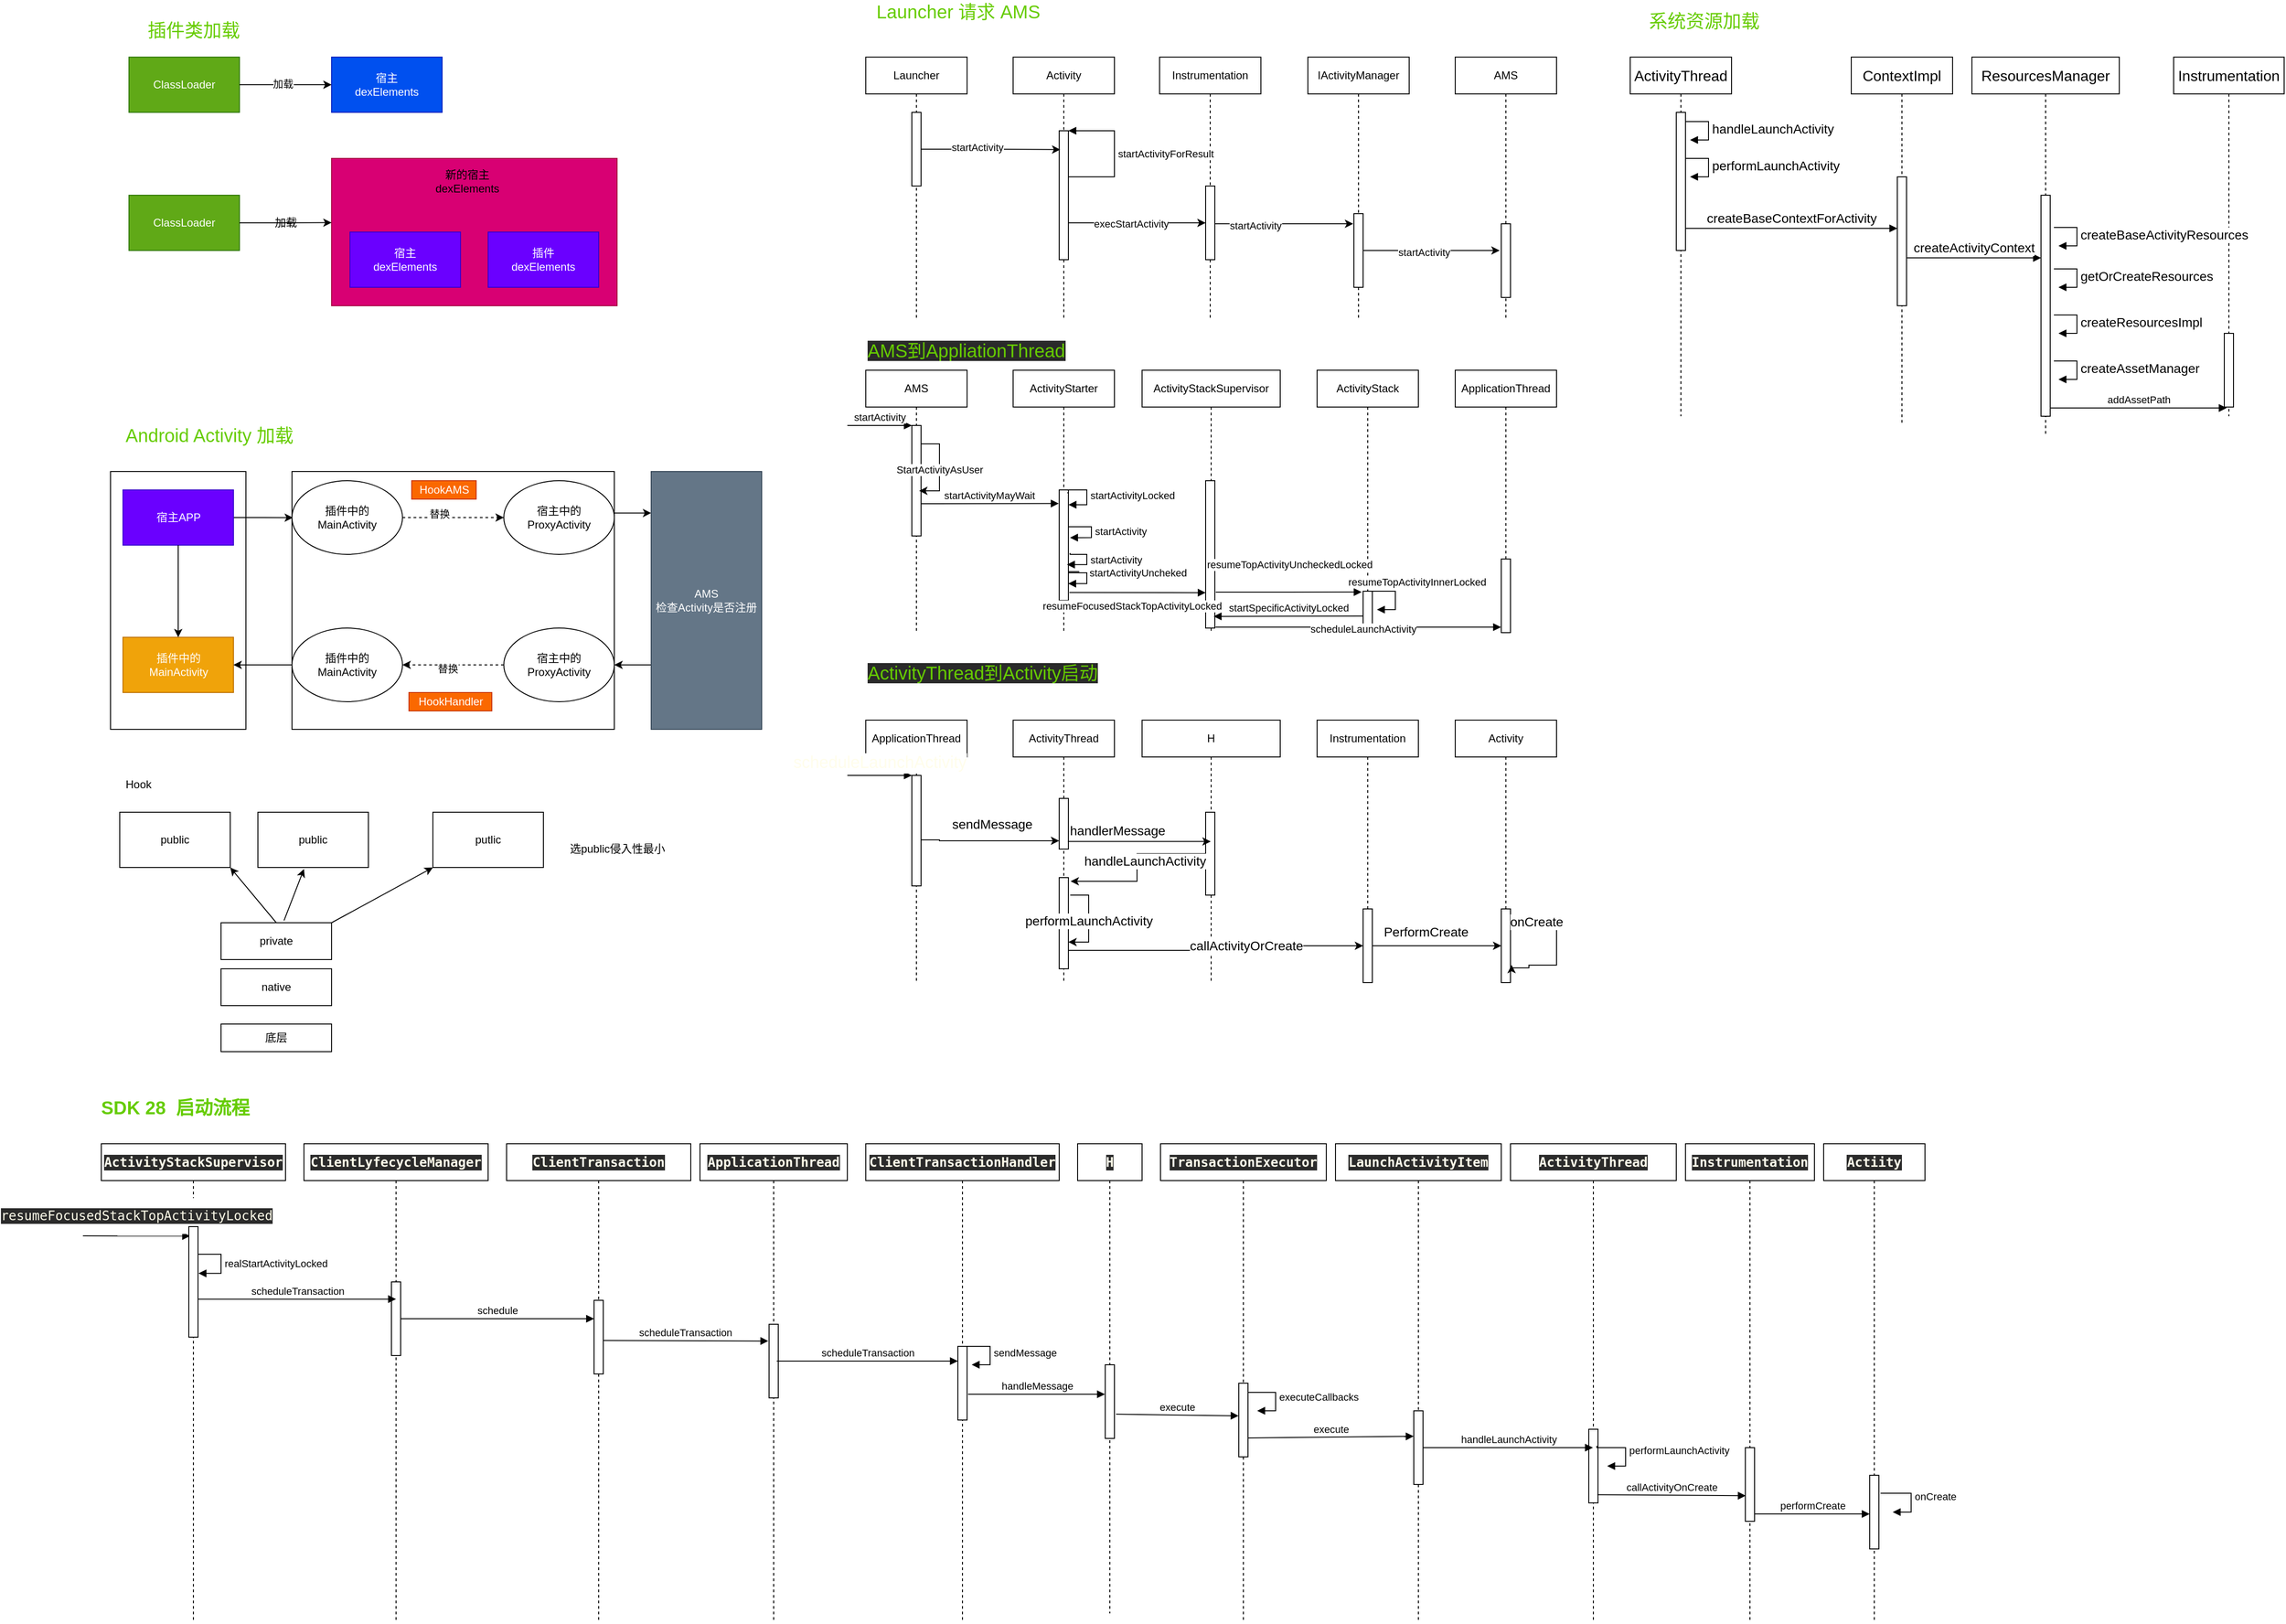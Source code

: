 <mxfile version="13.6.5">
    <diagram id="fc7QaSTzdH3e7NJkitbR" name="插件化">
        <mxGraphModel dx="3416" dy="1021" grid="1" gridSize="10" guides="1" tooltips="1" connect="1" arrows="1" fold="1" page="1" pageScale="1" pageWidth="827" pageHeight="1169" math="0" shadow="0">
            <root>
                <mxCell id="0"/>
                <mxCell id="1" parent="0"/>
                <mxCell id="14" value="" style="group" parent="1" vertex="1" connectable="0">
                    <mxGeometry x="-760" y="40" width="530" height="310" as="geometry"/>
                </mxCell>
                <mxCell id="2" value="ClassLoader" style="rounded=0;whiteSpace=wrap;html=1;fillColor=#60a917;strokeColor=#2D7600;fontColor=#ffffff;" parent="14" vertex="1">
                    <mxGeometry y="40" width="120" height="60" as="geometry"/>
                </mxCell>
                <mxCell id="3" value="宿主&lt;br&gt;dexElements" style="rounded=0;whiteSpace=wrap;html=1;fillColor=#0050ef;strokeColor=#001DBC;fontColor=#ffffff;" parent="14" vertex="1">
                    <mxGeometry x="220" y="40" width="120" height="60" as="geometry"/>
                </mxCell>
                <mxCell id="8" style="edgeStyle=orthogonalEdgeStyle;rounded=0;orthogonalLoop=1;jettySize=auto;html=1;entryX=0;entryY=0.5;entryDx=0;entryDy=0;" parent="14" source="2" target="3" edge="1">
                    <mxGeometry relative="1" as="geometry"/>
                </mxCell>
                <mxCell id="9" value="加载" style="edgeLabel;html=1;align=center;verticalAlign=middle;resizable=0;points=[];" parent="8" vertex="1" connectable="0">
                    <mxGeometry x="-0.06" y="1" relative="1" as="geometry">
                        <mxPoint as="offset"/>
                    </mxGeometry>
                </mxCell>
                <mxCell id="4" value="ClassLoader" style="rounded=0;whiteSpace=wrap;html=1;fillColor=#60a917;strokeColor=#2D7600;fontColor=#ffffff;" parent="14" vertex="1">
                    <mxGeometry y="190" width="120" height="60" as="geometry"/>
                </mxCell>
                <mxCell id="5" value="" style="rounded=0;whiteSpace=wrap;html=1;fillColor=#d80073;strokeColor=#A50040;fontColor=#ffffff;" parent="14" vertex="1">
                    <mxGeometry x="220" y="150" width="310" height="160" as="geometry"/>
                </mxCell>
                <mxCell id="10" style="edgeStyle=orthogonalEdgeStyle;rounded=0;orthogonalLoop=1;jettySize=auto;html=1;entryX=0;entryY=0.436;entryDx=0;entryDy=0;entryPerimeter=0;" parent="14" source="4" target="5" edge="1">
                    <mxGeometry relative="1" as="geometry"/>
                </mxCell>
                <mxCell id="6" value="插件&lt;br&gt;dexElements" style="rounded=0;whiteSpace=wrap;html=1;fillColor=#6a00ff;strokeColor=#3700CC;fontColor=#ffffff;" parent="14" vertex="1">
                    <mxGeometry x="390" y="230" width="120" height="60" as="geometry"/>
                </mxCell>
                <mxCell id="7" value="宿主&lt;br&gt;dexElements" style="rounded=0;whiteSpace=wrap;html=1;fillColor=#6a00ff;strokeColor=#3700CC;fontColor=#ffffff;" parent="14" vertex="1">
                    <mxGeometry x="240" y="230" width="120" height="60" as="geometry"/>
                </mxCell>
                <mxCell id="11" value="加载" style="text;html=1;align=center;verticalAlign=middle;resizable=0;points=[];autosize=1;" parent="14" vertex="1">
                    <mxGeometry x="150" y="210" width="40" height="20" as="geometry"/>
                </mxCell>
                <mxCell id="12" value="新的宿主&lt;br&gt;dexElements" style="text;html=1;align=center;verticalAlign=middle;resizable=0;points=[];autosize=1;" parent="14" vertex="1">
                    <mxGeometry x="327" y="160" width="80" height="30" as="geometry"/>
                </mxCell>
                <mxCell id="13" value="&lt;font style=&quot;font-size: 20px&quot; color=&quot;#66cc00&quot;&gt;插件类加载&lt;/font&gt;" style="text;html=1;align=center;verticalAlign=middle;resizable=0;points=[];autosize=1;" parent="14" vertex="1">
                    <mxGeometry x="10" width="120" height="20" as="geometry"/>
                </mxCell>
                <mxCell id="48" value="" style="group" parent="1" vertex="1" connectable="0">
                    <mxGeometry x="-780" y="480" width="707" height="330" as="geometry"/>
                </mxCell>
                <mxCell id="15" value="&lt;font style=&quot;font-size: 20px&quot; color=&quot;#66cc00&quot;&gt;Android Activity 加载&lt;/font&gt;" style="text;html=1;align=center;verticalAlign=middle;resizable=0;points=[];autosize=1;" parent="48" vertex="1">
                    <mxGeometry x="7" width="200" height="20" as="geometry"/>
                </mxCell>
                <mxCell id="16" value="" style="rounded=0;whiteSpace=wrap;html=1;" parent="48" vertex="1">
                    <mxGeometry y="50" width="147" height="280" as="geometry"/>
                </mxCell>
                <mxCell id="26" style="edgeStyle=orthogonalEdgeStyle;rounded=0;orthogonalLoop=1;jettySize=auto;html=1;entryX=0;entryY=0.161;entryDx=0;entryDy=0;entryPerimeter=0;" parent="48" target="24" edge="1">
                    <mxGeometry relative="1" as="geometry">
                        <mxPoint x="547" y="100" as="sourcePoint"/>
                        <Array as="points">
                            <mxPoint x="547" y="95"/>
                        </Array>
                    </mxGeometry>
                </mxCell>
                <mxCell id="17" value="" style="rounded=0;whiteSpace=wrap;html=1;" parent="48" vertex="1">
                    <mxGeometry x="197" y="50" width="350" height="280" as="geometry"/>
                </mxCell>
                <mxCell id="25" style="edgeStyle=orthogonalEdgeStyle;rounded=0;orthogonalLoop=1;jettySize=auto;html=1;entryX=0.003;entryY=0.179;entryDx=0;entryDy=0;entryPerimeter=0;" parent="48" source="22" target="17" edge="1">
                    <mxGeometry relative="1" as="geometry"/>
                </mxCell>
                <mxCell id="22" value="宿主APP" style="rounded=0;whiteSpace=wrap;html=1;fillColor=#6a00ff;strokeColor=#3700CC;fontColor=#ffffff;" parent="48" vertex="1">
                    <mxGeometry x="13.5" y="70" width="120" height="60" as="geometry"/>
                </mxCell>
                <mxCell id="23" value="插件中的&lt;br&gt;MainActivity" style="rounded=0;whiteSpace=wrap;html=1;fillColor=#f0a30a;strokeColor=#BD7000;fontColor=#ffffff;" parent="48" vertex="1">
                    <mxGeometry x="13.5" y="230" width="120" height="60" as="geometry"/>
                </mxCell>
                <mxCell id="30" style="edgeStyle=orthogonalEdgeStyle;rounded=0;orthogonalLoop=1;jettySize=auto;html=1;entryX=1;entryY=0.5;entryDx=0;entryDy=0;" parent="48" source="17" target="23" edge="1">
                    <mxGeometry relative="1" as="geometry">
                        <Array as="points">
                            <mxPoint x="177" y="260"/>
                            <mxPoint x="177" y="260"/>
                        </Array>
                    </mxGeometry>
                </mxCell>
                <mxCell id="43" style="edgeStyle=orthogonalEdgeStyle;rounded=0;orthogonalLoop=1;jettySize=auto;html=1;" parent="48" source="22" target="23" edge="1">
                    <mxGeometry relative="1" as="geometry"/>
                </mxCell>
                <mxCell id="27" style="edgeStyle=orthogonalEdgeStyle;rounded=0;orthogonalLoop=1;jettySize=auto;html=1;" parent="48" source="24" edge="1">
                    <mxGeometry relative="1" as="geometry">
                        <mxPoint x="547" y="260" as="targetPoint"/>
                        <Array as="points">
                            <mxPoint x="547" y="260"/>
                        </Array>
                    </mxGeometry>
                </mxCell>
                <mxCell id="24" value="AMS&lt;br&gt;检查Activity是否注册" style="rounded=0;whiteSpace=wrap;html=1;fillColor=#647687;strokeColor=#314354;fontColor=#ffffff;" parent="48" vertex="1">
                    <mxGeometry x="587" y="50" width="120" height="280" as="geometry"/>
                </mxCell>
                <mxCell id="31" value="插件中的&lt;br&gt;MainActivity" style="ellipse;whiteSpace=wrap;html=1;" parent="48" vertex="1">
                    <mxGeometry x="197" y="220" width="120" height="80" as="geometry"/>
                </mxCell>
                <mxCell id="38" style="edgeStyle=orthogonalEdgeStyle;rounded=0;orthogonalLoop=1;jettySize=auto;html=1;entryX=1;entryY=0.5;entryDx=0;entryDy=0;dashed=1;" parent="48" source="33" target="31" edge="1">
                    <mxGeometry relative="1" as="geometry"/>
                </mxCell>
                <mxCell id="42" value="替换" style="edgeLabel;html=1;align=center;verticalAlign=middle;resizable=0;points=[];" parent="38" vertex="1" connectable="0">
                    <mxGeometry x="0.109" y="4" relative="1" as="geometry">
                        <mxPoint as="offset"/>
                    </mxGeometry>
                </mxCell>
                <mxCell id="33" value="&lt;span&gt;宿主中的&lt;/span&gt;&lt;br&gt;&lt;span&gt;ProxyActivity&lt;/span&gt;" style="ellipse;whiteSpace=wrap;html=1;" parent="48" vertex="1">
                    <mxGeometry x="427" y="220" width="120" height="80" as="geometry"/>
                </mxCell>
                <mxCell id="34" value="宿主中的&lt;br&gt;ProxyActivity" style="ellipse;whiteSpace=wrap;html=1;" parent="48" vertex="1">
                    <mxGeometry x="427" y="60" width="120" height="80" as="geometry"/>
                </mxCell>
                <mxCell id="40" style="edgeStyle=orthogonalEdgeStyle;rounded=0;orthogonalLoop=1;jettySize=auto;html=1;dashed=1;" parent="48" source="35" target="34" edge="1">
                    <mxGeometry relative="1" as="geometry"/>
                </mxCell>
                <mxCell id="41" value="替换" style="edgeLabel;html=1;align=center;verticalAlign=middle;resizable=0;points=[];" parent="40" vertex="1" connectable="0">
                    <mxGeometry x="-0.273" y="4" relative="1" as="geometry">
                        <mxPoint as="offset"/>
                    </mxGeometry>
                </mxCell>
                <mxCell id="35" value="插件中的&lt;br&gt;MainActivity" style="ellipse;whiteSpace=wrap;html=1;" parent="48" vertex="1">
                    <mxGeometry x="197" y="60" width="120" height="80" as="geometry"/>
                </mxCell>
                <mxCell id="44" value="HookAMS" style="text;html=1;align=center;verticalAlign=middle;resizable=0;points=[];autosize=1;fillColor=#fa6800;strokeColor=#C73500;fontColor=#ffffff;" parent="48" vertex="1">
                    <mxGeometry x="327" y="60" width="70" height="20" as="geometry"/>
                </mxCell>
                <mxCell id="45" value="HookHandler" style="text;html=1;align=center;verticalAlign=middle;resizable=0;points=[];autosize=1;fillColor=#fa6800;strokeColor=#C73500;fontColor=#ffffff;" parent="48" vertex="1">
                    <mxGeometry x="324" y="290" width="90" height="20" as="geometry"/>
                </mxCell>
                <mxCell id="72" value="" style="group" parent="1" vertex="1" connectable="0">
                    <mxGeometry x="40" y="20" width="750" height="345" as="geometry"/>
                </mxCell>
                <mxCell id="49" value="Launcher" style="shape=umlLifeline;perimeter=lifelinePerimeter;whiteSpace=wrap;html=1;container=1;collapsible=0;recursiveResize=0;outlineConnect=0;" parent="72" vertex="1">
                    <mxGeometry y="60" width="110" height="285" as="geometry"/>
                </mxCell>
                <mxCell id="58" value="" style="html=1;points=[];perimeter=orthogonalPerimeter;" parent="49" vertex="1">
                    <mxGeometry x="50" y="60" width="10" height="80" as="geometry"/>
                </mxCell>
                <mxCell id="50" value="&lt;font style=&quot;font-size: 20px&quot; color=&quot;#66cc00&quot;&gt;Launcher 请求 AMS&lt;/font&gt;" style="text;html=1;align=center;verticalAlign=middle;resizable=0;points=[];autosize=1;" parent="72" vertex="1">
                    <mxGeometry x="5" width="190" height="20" as="geometry"/>
                </mxCell>
                <mxCell id="51" value="IActivityManager" style="shape=umlLifeline;perimeter=lifelinePerimeter;whiteSpace=wrap;html=1;container=1;collapsible=0;recursiveResize=0;outlineConnect=0;" parent="72" vertex="1">
                    <mxGeometry x="480" y="60" width="110" height="285" as="geometry"/>
                </mxCell>
                <mxCell id="65" value="" style="html=1;points=[];perimeter=orthogonalPerimeter;" parent="51" vertex="1">
                    <mxGeometry x="50" y="170" width="10" height="80" as="geometry"/>
                </mxCell>
                <mxCell id="52" value="Instrumentation" style="shape=umlLifeline;perimeter=lifelinePerimeter;whiteSpace=wrap;html=1;container=1;collapsible=0;recursiveResize=0;outlineConnect=0;" parent="72" vertex="1">
                    <mxGeometry x="319" y="60" width="110" height="285" as="geometry"/>
                </mxCell>
                <mxCell id="62" value="" style="html=1;points=[];perimeter=orthogonalPerimeter;" parent="52" vertex="1">
                    <mxGeometry x="50" y="140" width="10" height="80" as="geometry"/>
                </mxCell>
                <mxCell id="53" value="Activity" style="shape=umlLifeline;perimeter=lifelinePerimeter;whiteSpace=wrap;html=1;container=1;collapsible=0;recursiveResize=0;outlineConnect=0;" parent="72" vertex="1">
                    <mxGeometry x="160" y="60" width="110" height="285" as="geometry"/>
                </mxCell>
                <mxCell id="56" value="" style="html=1;points=[];perimeter=orthogonalPerimeter;" parent="53" vertex="1">
                    <mxGeometry x="50" y="80" width="10" height="140" as="geometry"/>
                </mxCell>
                <mxCell id="57" value="startActivityForResult" style="edgeStyle=orthogonalEdgeStyle;html=1;align=left;spacingLeft=2;endArrow=block;rounded=0;entryX=1;entryY=0;" parent="53" target="56" edge="1">
                    <mxGeometry relative="1" as="geometry">
                        <mxPoint x="60" y="130" as="sourcePoint"/>
                        <Array as="points">
                            <mxPoint x="110" y="130"/>
                            <mxPoint x="110" y="80"/>
                        </Array>
                    </mxGeometry>
                </mxCell>
                <mxCell id="54" value="AMS" style="shape=umlLifeline;perimeter=lifelinePerimeter;whiteSpace=wrap;html=1;container=1;collapsible=0;recursiveResize=0;outlineConnect=0;" parent="72" vertex="1">
                    <mxGeometry x="640" y="60" width="110" height="285" as="geometry"/>
                </mxCell>
                <mxCell id="69" value="" style="html=1;points=[];perimeter=orthogonalPerimeter;" parent="54" vertex="1">
                    <mxGeometry x="50" y="181" width="10" height="80" as="geometry"/>
                </mxCell>
                <mxCell id="59" style="edgeStyle=orthogonalEdgeStyle;rounded=0;orthogonalLoop=1;jettySize=auto;html=1;entryX=0.121;entryY=0.146;entryDx=0;entryDy=0;entryPerimeter=0;" parent="72" source="58" target="56" edge="1">
                    <mxGeometry relative="1" as="geometry"/>
                </mxCell>
                <mxCell id="60" value="startActivity" style="edgeLabel;html=1;align=center;verticalAlign=middle;resizable=0;points=[];" parent="59" vertex="1" connectable="0">
                    <mxGeometry x="-0.193" y="2" relative="1" as="geometry">
                        <mxPoint as="offset"/>
                    </mxGeometry>
                </mxCell>
                <mxCell id="63" style="edgeStyle=orthogonalEdgeStyle;rounded=0;orthogonalLoop=1;jettySize=auto;html=1;" parent="72" source="56" target="62" edge="1">
                    <mxGeometry relative="1" as="geometry">
                        <Array as="points">
                            <mxPoint x="260" y="240"/>
                            <mxPoint x="260" y="240"/>
                        </Array>
                    </mxGeometry>
                </mxCell>
                <mxCell id="64" value="execStartActivity" style="edgeLabel;html=1;align=center;verticalAlign=middle;resizable=0;points=[];" parent="63" vertex="1" connectable="0">
                    <mxGeometry x="-0.085" y="-1" relative="1" as="geometry">
                        <mxPoint as="offset"/>
                    </mxGeometry>
                </mxCell>
                <mxCell id="66" style="edgeStyle=orthogonalEdgeStyle;rounded=0;orthogonalLoop=1;jettySize=auto;html=1;entryX=-0.079;entryY=0.138;entryDx=0;entryDy=0;entryPerimeter=0;" parent="72" source="62" target="65" edge="1">
                    <mxGeometry relative="1" as="geometry">
                        <Array as="points">
                            <mxPoint x="420" y="241"/>
                            <mxPoint x="420" y="241"/>
                        </Array>
                    </mxGeometry>
                </mxCell>
                <mxCell id="67" value="startActivity" style="edgeLabel;html=1;align=center;verticalAlign=middle;resizable=0;points=[];" parent="66" vertex="1" connectable="0">
                    <mxGeometry x="-0.411" y="-2" relative="1" as="geometry">
                        <mxPoint as="offset"/>
                    </mxGeometry>
                </mxCell>
                <mxCell id="70" style="edgeStyle=orthogonalEdgeStyle;rounded=0;orthogonalLoop=1;jettySize=auto;html=1;entryX=-0.179;entryY=0.363;entryDx=0;entryDy=0;entryPerimeter=0;" parent="72" source="65" target="69" edge="1">
                    <mxGeometry relative="1" as="geometry"/>
                </mxCell>
                <mxCell id="71" value="startActivity" style="edgeLabel;html=1;align=center;verticalAlign=middle;resizable=0;points=[];" parent="70" vertex="1" connectable="0">
                    <mxGeometry x="-0.107" y="-2" relative="1" as="geometry">
                        <mxPoint as="offset"/>
                    </mxGeometry>
                </mxCell>
                <mxCell id="117" value="Hook" style="text;html=1;align=center;verticalAlign=middle;resizable=0;points=[];autosize=1;" parent="1" vertex="1">
                    <mxGeometry x="-770" y="860" width="40" height="20" as="geometry"/>
                </mxCell>
                <mxCell id="118" value="putlic" style="rounded=0;whiteSpace=wrap;html=1;" parent="1" vertex="1">
                    <mxGeometry x="-430" y="900" width="120" height="60" as="geometry"/>
                </mxCell>
                <mxCell id="119" value="public" style="rounded=0;whiteSpace=wrap;html=1;" parent="1" vertex="1">
                    <mxGeometry x="-620" y="900" width="120" height="60" as="geometry"/>
                </mxCell>
                <mxCell id="120" value="public" style="rounded=0;whiteSpace=wrap;html=1;" parent="1" vertex="1">
                    <mxGeometry x="-770" y="900" width="120" height="60" as="geometry"/>
                </mxCell>
                <mxCell id="121" value="底层" style="rounded=0;whiteSpace=wrap;html=1;" parent="1" vertex="1">
                    <mxGeometry x="-660" y="1130" width="120" height="30" as="geometry"/>
                </mxCell>
                <mxCell id="122" value="private" style="rounded=0;whiteSpace=wrap;html=1;" parent="1" vertex="1">
                    <mxGeometry x="-660" y="1020" width="120" height="40" as="geometry"/>
                </mxCell>
                <mxCell id="123" value="native" style="rounded=0;whiteSpace=wrap;html=1;" parent="1" vertex="1">
                    <mxGeometry x="-660" y="1070" width="120" height="40" as="geometry"/>
                </mxCell>
                <mxCell id="124" value="" style="endArrow=classic;html=1;exitX=1;exitY=0;exitDx=0;exitDy=0;entryX=0;entryY=1;entryDx=0;entryDy=0;" parent="1" source="122" target="118" edge="1">
                    <mxGeometry width="50" height="50" relative="1" as="geometry">
                        <mxPoint x="-430" y="970" as="sourcePoint"/>
                        <mxPoint x="-380" y="920" as="targetPoint"/>
                    </mxGeometry>
                </mxCell>
                <mxCell id="125" value="" style="endArrow=classic;html=1;exitX=0.57;exitY=-0.06;exitDx=0;exitDy=0;exitPerimeter=0;entryX=0.417;entryY=1.027;entryDx=0;entryDy=0;entryPerimeter=0;" parent="1" source="122" target="119" edge="1">
                    <mxGeometry width="50" height="50" relative="1" as="geometry">
                        <mxPoint x="-430" y="970" as="sourcePoint"/>
                        <mxPoint x="-380" y="920" as="targetPoint"/>
                    </mxGeometry>
                </mxCell>
                <mxCell id="127" value="" style="endArrow=classic;html=1;exitX=0.5;exitY=0;exitDx=0;exitDy=0;entryX=1;entryY=1;entryDx=0;entryDy=0;" parent="1" source="122" target="120" edge="1">
                    <mxGeometry width="50" height="50" relative="1" as="geometry">
                        <mxPoint x="-581.6" y="1027.6" as="sourcePoint"/>
                        <mxPoint x="-580" y="955" as="targetPoint"/>
                    </mxGeometry>
                </mxCell>
                <mxCell id="129" value="选public侵入性最小" style="text;html=1;align=center;verticalAlign=middle;resizable=0;points=[];autosize=1;" parent="1" vertex="1">
                    <mxGeometry x="-290" y="930" width="120" height="20" as="geometry"/>
                </mxCell>
                <mxCell id="145" value="" style="group" parent="1" vertex="1" connectable="0">
                    <mxGeometry x="40" y="730" width="750" height="355" as="geometry"/>
                </mxCell>
                <mxCell id="74" value="&lt;span style=&quot;color: rgb(102 , 204 , 0) ; font-family: &amp;#34;helvetica&amp;#34; ; font-size: 20px ; font-style: normal ; font-weight: 400 ; letter-spacing: normal ; text-align: center ; text-indent: 0px ; text-transform: none ; word-spacing: 0px ; background-color: rgb(42 , 42 , 42) ; display: inline ; float: none&quot;&gt;ActivityThread到Activity启动&lt;/span&gt;" style="text;whiteSpace=wrap;html=1;" parent="145" vertex="1">
                    <mxGeometry width="260" height="30" as="geometry"/>
                </mxCell>
                <mxCell id="103" value="ApplicationThread" style="shape=umlLifeline;perimeter=lifelinePerimeter;whiteSpace=wrap;html=1;container=1;collapsible=0;recursiveResize=0;outlineConnect=0;" parent="145" vertex="1">
                    <mxGeometry y="70" width="110" height="285" as="geometry"/>
                </mxCell>
                <mxCell id="104" value="" style="html=1;points=[];perimeter=orthogonalPerimeter;" parent="103" vertex="1">
                    <mxGeometry x="50" y="60" width="10" height="120" as="geometry"/>
                </mxCell>
                <mxCell id="105" value="&lt;font style=&quot;font-size: 18px&quot; color=&quot;#fffdeb&quot;&gt;scheduleLaunchActivity&lt;/font&gt;" style="html=1;verticalAlign=bottom;endArrow=block;entryX=0;entryY=0;" parent="103" target="104" edge="1">
                    <mxGeometry relative="1" as="geometry">
                        <mxPoint x="-20" y="60" as="sourcePoint"/>
                    </mxGeometry>
                </mxCell>
                <mxCell id="108" value="ActivityThread" style="shape=umlLifeline;perimeter=lifelinePerimeter;whiteSpace=wrap;html=1;container=1;collapsible=0;recursiveResize=0;outlineConnect=0;" parent="145" vertex="1">
                    <mxGeometry x="160" y="70" width="110" height="285" as="geometry"/>
                </mxCell>
                <mxCell id="109" value="" style="html=1;points=[];perimeter=orthogonalPerimeter;" parent="108" vertex="1">
                    <mxGeometry x="50" y="85" width="10" height="55" as="geometry"/>
                </mxCell>
                <mxCell id="116" value="" style="html=1;points=[];perimeter=orthogonalPerimeter;" parent="108" vertex="1">
                    <mxGeometry x="50" y="171" width="10" height="99" as="geometry"/>
                </mxCell>
                <mxCell id="110" value="H" style="shape=umlLifeline;perimeter=lifelinePerimeter;whiteSpace=wrap;html=1;container=1;collapsible=0;recursiveResize=0;outlineConnect=0;" parent="145" vertex="1">
                    <mxGeometry x="300" y="70" width="150" height="285" as="geometry"/>
                </mxCell>
                <mxCell id="111" value="" style="html=1;points=[];perimeter=orthogonalPerimeter;" parent="110" vertex="1">
                    <mxGeometry x="69" y="100" width="10" height="90" as="geometry"/>
                </mxCell>
                <mxCell id="112" value="Instrumentation" style="shape=umlLifeline;perimeter=lifelinePerimeter;whiteSpace=wrap;html=1;container=1;collapsible=0;recursiveResize=0;outlineConnect=0;" parent="145" vertex="1">
                    <mxGeometry x="490" y="70" width="110" height="285" as="geometry"/>
                </mxCell>
                <mxCell id="113" value="" style="html=1;points=[];perimeter=orthogonalPerimeter;" parent="112" vertex="1">
                    <mxGeometry x="50" y="205" width="10" height="80" as="geometry"/>
                </mxCell>
                <mxCell id="114" value="Activity" style="shape=umlLifeline;perimeter=lifelinePerimeter;whiteSpace=wrap;html=1;container=1;collapsible=0;recursiveResize=0;outlineConnect=0;" parent="145" vertex="1">
                    <mxGeometry x="640" y="70" width="110" height="285" as="geometry"/>
                </mxCell>
                <mxCell id="115" value="" style="html=1;points=[];perimeter=orthogonalPerimeter;" parent="114" vertex="1">
                    <mxGeometry x="50" y="205" width="10" height="80" as="geometry"/>
                </mxCell>
                <mxCell id="143" style="edgeStyle=orthogonalEdgeStyle;rounded=0;orthogonalLoop=1;jettySize=auto;html=1;entryX=1.121;entryY=0.76;entryDx=0;entryDy=0;entryPerimeter=0;fontSize=14;" parent="114" source="115" target="115" edge="1">
                    <mxGeometry relative="1" as="geometry">
                        <Array as="points">
                            <mxPoint x="110" y="220"/>
                            <mxPoint x="110" y="266"/>
                            <mxPoint x="80" y="266"/>
                            <mxPoint x="80" y="269"/>
                            <mxPoint x="61" y="269"/>
                        </Array>
                    </mxGeometry>
                </mxCell>
                <mxCell id="144" value="onCreate" style="edgeLabel;html=1;align=center;verticalAlign=middle;resizable=0;points=[];fontSize=14;" parent="143" vertex="1" connectable="0">
                    <mxGeometry x="-0.626" y="1" relative="1" as="geometry">
                        <mxPoint as="offset"/>
                    </mxGeometry>
                </mxCell>
                <mxCell id="130" style="edgeStyle=orthogonalEdgeStyle;rounded=0;orthogonalLoop=1;jettySize=auto;html=1;" parent="145" edge="1">
                    <mxGeometry relative="1" as="geometry">
                        <mxPoint x="220" y="311" as="targetPoint"/>
                        <Array as="points">
                            <mxPoint x="242" y="260"/>
                            <mxPoint x="242" y="311"/>
                        </Array>
                        <mxPoint x="222" y="260" as="sourcePoint"/>
                    </mxGeometry>
                </mxCell>
                <mxCell id="131" value="performLaunchActivity&lt;br style=&quot;font-size: 14px;&quot;&gt;" style="edgeLabel;html=1;align=center;verticalAlign=middle;resizable=0;points=[];fontSize=14;" parent="130" vertex="1" connectable="0">
                    <mxGeometry x="0.035" relative="1" as="geometry">
                        <mxPoint as="offset"/>
                    </mxGeometry>
                </mxCell>
                <mxCell id="106" style="edgeStyle=orthogonalEdgeStyle;rounded=0;orthogonalLoop=1;jettySize=auto;html=1;" parent="145" source="104" target="109" edge="1">
                    <mxGeometry relative="1" as="geometry">
                        <mxPoint x="58" y="201" as="targetPoint"/>
                        <Array as="points">
                            <mxPoint x="80" y="200"/>
                            <mxPoint x="80" y="201"/>
                        </Array>
                    </mxGeometry>
                </mxCell>
                <mxCell id="107" value="sendMessage" style="edgeLabel;html=1;align=center;verticalAlign=middle;resizable=0;points=[];fontSize=14;" parent="106" vertex="1" connectable="0">
                    <mxGeometry x="0.035" relative="1" as="geometry">
                        <mxPoint y="-18.5" as="offset"/>
                    </mxGeometry>
                </mxCell>
                <mxCell id="132" style="edgeStyle=orthogonalEdgeStyle;rounded=0;orthogonalLoop=1;jettySize=auto;html=1;fontSize=14;exitX=0.941;exitY=0.851;exitDx=0;exitDy=0;exitPerimeter=0;" parent="145" source="109" target="110" edge="1">
                    <mxGeometry relative="1" as="geometry">
                        <Array as="points">
                            <mxPoint x="320" y="202"/>
                            <mxPoint x="320" y="202"/>
                        </Array>
                    </mxGeometry>
                </mxCell>
                <mxCell id="133" value="handlerMessage" style="edgeLabel;html=1;align=center;verticalAlign=middle;resizable=0;points=[];fontSize=14;" parent="132" vertex="1" connectable="0">
                    <mxGeometry x="-0.317" y="-2" relative="1" as="geometry">
                        <mxPoint y="-13.81" as="offset"/>
                    </mxGeometry>
                </mxCell>
                <mxCell id="134" style="edgeStyle=orthogonalEdgeStyle;rounded=0;orthogonalLoop=1;jettySize=auto;html=1;entryX=1.241;entryY=0.04;entryDx=0;entryDy=0;entryPerimeter=0;fontSize=14;" parent="145" source="111" target="116" edge="1">
                    <mxGeometry relative="1" as="geometry"/>
                </mxCell>
                <mxCell id="135" value="handleLaunchActivity" style="edgeLabel;html=1;align=center;verticalAlign=middle;resizable=0;points=[];fontSize=14;" parent="134" vertex="1" connectable="0">
                    <mxGeometry x="0.077" y="-1" relative="1" as="geometry">
                        <mxPoint x="9.2" y="-13.2" as="offset"/>
                    </mxGeometry>
                </mxCell>
                <mxCell id="139" style="edgeStyle=orthogonalEdgeStyle;rounded=0;orthogonalLoop=1;jettySize=auto;html=1;fontSize=14;" parent="145" source="116" target="113" edge="1">
                    <mxGeometry relative="1" as="geometry">
                        <Array as="points">
                            <mxPoint x="380" y="320"/>
                            <mxPoint x="380" y="315"/>
                        </Array>
                    </mxGeometry>
                </mxCell>
                <mxCell id="140" value="callActivityOrCreate" style="edgeLabel;html=1;align=center;verticalAlign=middle;resizable=0;points=[];fontSize=14;" parent="139" vertex="1" connectable="0">
                    <mxGeometry x="0.215" relative="1" as="geometry">
                        <mxPoint as="offset"/>
                    </mxGeometry>
                </mxCell>
                <mxCell id="141" style="edgeStyle=orthogonalEdgeStyle;rounded=0;orthogonalLoop=1;jettySize=auto;html=1;fontSize=14;" parent="145" source="113" target="115" edge="1">
                    <mxGeometry relative="1" as="geometry"/>
                </mxCell>
                <mxCell id="142" value="PerformCreate" style="edgeLabel;html=1;align=center;verticalAlign=middle;resizable=0;points=[];fontSize=14;" parent="141" vertex="1" connectable="0">
                    <mxGeometry x="-0.18" y="-3" relative="1" as="geometry">
                        <mxPoint y="-18" as="offset"/>
                    </mxGeometry>
                </mxCell>
                <mxCell id="162" value="" style="group" parent="1" vertex="1" connectable="0">
                    <mxGeometry x="40" y="380" width="750" height="325" as="geometry"/>
                </mxCell>
                <mxCell id="73" value="&lt;span style=&quot;color: rgb(102 , 204 , 0) ; font-family: &amp;#34;helvetica&amp;#34; ; font-size: 20px ; font-style: normal ; font-weight: 400 ; letter-spacing: normal ; text-align: center ; text-indent: 0px ; text-transform: none ; word-spacing: 0px ; background-color: rgb(42 , 42 , 42) ; display: inline ; float: none&quot;&gt;AMS到AppliationThread&lt;/span&gt;" style="text;whiteSpace=wrap;html=1;" parent="162" vertex="1">
                    <mxGeometry width="230" height="30" as="geometry"/>
                </mxCell>
                <mxCell id="75" value="AMS" style="shape=umlLifeline;perimeter=lifelinePerimeter;whiteSpace=wrap;html=1;container=1;collapsible=0;recursiveResize=0;outlineConnect=0;" parent="162" vertex="1">
                    <mxGeometry y="40" width="110" height="285" as="geometry"/>
                </mxCell>
                <mxCell id="85" value="" style="html=1;points=[];perimeter=orthogonalPerimeter;" parent="75" vertex="1">
                    <mxGeometry x="50" y="60" width="10" height="120" as="geometry"/>
                </mxCell>
                <mxCell id="86" value="startActivity" style="html=1;verticalAlign=bottom;endArrow=block;entryX=0;entryY=0;" parent="75" target="85" edge="1">
                    <mxGeometry relative="1" as="geometry">
                        <mxPoint x="-20" y="60" as="sourcePoint"/>
                    </mxGeometry>
                </mxCell>
                <mxCell id="88" style="edgeStyle=orthogonalEdgeStyle;rounded=0;orthogonalLoop=1;jettySize=auto;html=1;" parent="75" source="85" edge="1">
                    <mxGeometry relative="1" as="geometry">
                        <mxPoint x="58" y="131" as="targetPoint"/>
                        <Array as="points">
                            <mxPoint x="80" y="80"/>
                            <mxPoint x="80" y="131"/>
                        </Array>
                    </mxGeometry>
                </mxCell>
                <mxCell id="89" value="StartActivityAsUser" style="edgeLabel;html=1;align=center;verticalAlign=middle;resizable=0;points=[];" parent="88" vertex="1" connectable="0">
                    <mxGeometry x="0.035" relative="1" as="geometry">
                        <mxPoint as="offset"/>
                    </mxGeometry>
                </mxCell>
                <mxCell id="77" value="ActivityStarter" style="shape=umlLifeline;perimeter=lifelinePerimeter;whiteSpace=wrap;html=1;container=1;collapsible=0;recursiveResize=0;outlineConnect=0;" parent="162" vertex="1">
                    <mxGeometry x="160" y="40" width="110" height="285" as="geometry"/>
                </mxCell>
                <mxCell id="78" value="" style="html=1;points=[];perimeter=orthogonalPerimeter;" parent="77" vertex="1">
                    <mxGeometry x="50" y="130" width="10" height="120" as="geometry"/>
                </mxCell>
                <mxCell id="151" value="startActivityLocked" style="edgeStyle=orthogonalEdgeStyle;html=1;align=left;spacingLeft=2;endArrow=block;rounded=0;exitX=0.88;exitY=0.026;exitDx=0;exitDy=0;exitPerimeter=0;entryX=1.014;entryY=0.134;entryDx=0;entryDy=0;entryPerimeter=0;" parent="77" source="78" target="78" edge="1">
                    <mxGeometry relative="1" as="geometry">
                        <mxPoint x="75" y="130" as="sourcePoint"/>
                        <Array as="points">
                            <mxPoint x="60" y="133"/>
                            <mxPoint x="60" y="130"/>
                            <mxPoint x="80" y="130"/>
                            <mxPoint x="80" y="146"/>
                        </Array>
                        <mxPoint x="80" y="150" as="targetPoint"/>
                    </mxGeometry>
                </mxCell>
                <mxCell id="154" value="startActivity" style="edgeStyle=orthogonalEdgeStyle;html=1;align=left;spacingLeft=2;endArrow=block;rounded=0;entryX=0.847;entryY=0.676;entryDx=0;entryDy=0;entryPerimeter=0;exitX=1.18;exitY=0.571;exitDx=0;exitDy=0;exitPerimeter=0;" parent="77" source="78" target="78" edge="1">
                    <mxGeometry relative="1" as="geometry">
                        <mxPoint x="70" y="200" as="sourcePoint"/>
                        <Array as="points">
                            <mxPoint x="62" y="200"/>
                            <mxPoint x="80" y="200"/>
                            <mxPoint x="80" y="211"/>
                        </Array>
                        <mxPoint x="71.8" y="211.84" as="targetPoint"/>
                    </mxGeometry>
                </mxCell>
                <mxCell id="79" value="ActivityStackSupervisor" style="shape=umlLifeline;perimeter=lifelinePerimeter;whiteSpace=wrap;html=1;container=1;collapsible=0;recursiveResize=0;outlineConnect=0;" parent="162" vertex="1">
                    <mxGeometry x="300" y="40" width="150" height="285" as="geometry"/>
                </mxCell>
                <mxCell id="80" value="" style="html=1;points=[];perimeter=orthogonalPerimeter;" parent="79" vertex="1">
                    <mxGeometry x="69" y="120" width="10" height="160" as="geometry"/>
                </mxCell>
                <mxCell id="81" value="ActivityStack" style="shape=umlLifeline;perimeter=lifelinePerimeter;whiteSpace=wrap;html=1;container=1;collapsible=0;recursiveResize=0;outlineConnect=0;" parent="162" vertex="1">
                    <mxGeometry x="490" y="40" width="110" height="285" as="geometry"/>
                </mxCell>
                <mxCell id="82" value="" style="html=1;points=[];perimeter=orthogonalPerimeter;" parent="81" vertex="1">
                    <mxGeometry x="50" y="240" width="10" height="40" as="geometry"/>
                </mxCell>
                <mxCell id="83" value="ApplicationThread" style="shape=umlLifeline;perimeter=lifelinePerimeter;whiteSpace=wrap;html=1;container=1;collapsible=0;recursiveResize=0;outlineConnect=0;" parent="162" vertex="1">
                    <mxGeometry x="640" y="40" width="110" height="285" as="geometry"/>
                </mxCell>
                <mxCell id="84" value="" style="html=1;points=[];perimeter=orthogonalPerimeter;" parent="83" vertex="1">
                    <mxGeometry x="50" y="205" width="10" height="80" as="geometry"/>
                </mxCell>
                <mxCell id="148" value="startActivityMayWait" style="html=1;verticalAlign=bottom;endArrow=block;entryX=-0.053;entryY=0.123;entryDx=0;entryDy=0;entryPerimeter=0;" parent="162" target="78" edge="1">
                    <mxGeometry width="80" relative="1" as="geometry">
                        <mxPoint x="60" y="185" as="sourcePoint"/>
                        <mxPoint x="110" y="190" as="targetPoint"/>
                    </mxGeometry>
                </mxCell>
                <mxCell id="153" value="startActivity" style="edgeStyle=orthogonalEdgeStyle;html=1;align=left;spacingLeft=2;endArrow=block;rounded=0;entryX=1.18;entryY=0.432;entryDx=0;entryDy=0;entryPerimeter=0;" parent="162" target="78" edge="1">
                    <mxGeometry relative="1" as="geometry">
                        <mxPoint x="220" y="210" as="sourcePoint"/>
                        <Array as="points">
                            <mxPoint x="245" y="210"/>
                            <mxPoint x="245" y="222"/>
                        </Array>
                        <mxPoint x="225" y="230" as="targetPoint"/>
                    </mxGeometry>
                </mxCell>
                <mxCell id="155" value="startActivityUncheked" style="edgeStyle=orthogonalEdgeStyle;html=1;align=left;spacingLeft=2;endArrow=block;rounded=0;entryX=0.98;entryY=0.848;entryDx=0;entryDy=0;entryPerimeter=0;exitX=1.18;exitY=0.571;exitDx=0;exitDy=0;exitPerimeter=0;" parent="162" target="78" edge="1">
                    <mxGeometry relative="1" as="geometry">
                        <mxPoint x="231.8" y="258.7" as="sourcePoint"/>
                        <Array as="points">
                            <mxPoint x="220" y="259"/>
                            <mxPoint x="220" y="260"/>
                            <mxPoint x="240" y="260"/>
                            <mxPoint x="240" y="272"/>
                        </Array>
                        <mxPoint x="228.47" y="271.3" as="targetPoint"/>
                    </mxGeometry>
                </mxCell>
                <mxCell id="156" value="resumeFocusedStackTopActivityLocked" style="html=1;verticalAlign=bottom;endArrow=block;entryX=0.007;entryY=0.76;entryDx=0;entryDy=0;entryPerimeter=0;exitX=1.107;exitY=0.928;exitDx=0;exitDy=0;exitPerimeter=0;" parent="162" source="78" target="80" edge="1">
                    <mxGeometry x="-0.083" y="-24" width="80" relative="1" as="geometry">
                        <mxPoint x="215" y="282" as="sourcePoint"/>
                        <mxPoint x="369" y="288" as="targetPoint"/>
                        <mxPoint as="offset"/>
                    </mxGeometry>
                </mxCell>
                <mxCell id="157" value="resumeTopActivityUncheckedLocked" style="html=1;verticalAlign=bottom;endArrow=block;entryX=-0.16;entryY=0.023;entryDx=0;entryDy=0;entryPerimeter=0;" parent="162" target="82" edge="1">
                    <mxGeometry x="0.01" y="21" width="80" relative="1" as="geometry">
                        <mxPoint x="380" y="281" as="sourcePoint"/>
                        <mxPoint x="390" y="200" as="targetPoint"/>
                        <mxPoint as="offset"/>
                    </mxGeometry>
                </mxCell>
                <mxCell id="159" value="resumeTopActivityInnerLocked" style="edgeStyle=orthogonalEdgeStyle;html=1;align=left;spacingLeft=2;endArrow=block;rounded=0;entryX=1;entryY=0;" parent="162" edge="1">
                    <mxGeometry x="-0.231" y="-56" relative="1" as="geometry">
                        <mxPoint x="550" y="280" as="sourcePoint"/>
                        <Array as="points">
                            <mxPoint x="575" y="280"/>
                            <mxPoint x="575" y="300"/>
                        </Array>
                        <mxPoint x="555" y="300" as="targetPoint"/>
                        <mxPoint x="1" y="-10" as="offset"/>
                    </mxGeometry>
                </mxCell>
                <mxCell id="160" value="startSpecificActivityLocked" style="html=1;verticalAlign=bottom;endArrow=block;entryX=0.874;entryY=0.921;entryDx=0;entryDy=0;entryPerimeter=0;" parent="162" target="80" edge="1">
                    <mxGeometry width="80" relative="1" as="geometry">
                        <mxPoint x="540" y="307" as="sourcePoint"/>
                        <mxPoint x="480" y="210" as="targetPoint"/>
                    </mxGeometry>
                </mxCell>
                <mxCell id="161" value="scheduleLaunchActivity" style="html=1;verticalAlign=bottom;endArrow=block;entryX=-0.026;entryY=0.925;entryDx=0;entryDy=0;entryPerimeter=0;exitX=1.074;exitY=0.994;exitDx=0;exitDy=0;exitPerimeter=0;" parent="162" source="80" target="84" edge="1">
                    <mxGeometry x="0.034" y="-11" width="80" relative="1" as="geometry">
                        <mxPoint x="400" y="210" as="sourcePoint"/>
                        <mxPoint x="480" y="210" as="targetPoint"/>
                        <mxPoint as="offset"/>
                    </mxGeometry>
                </mxCell>
                <mxCell id="228" value="" style="group" parent="1" vertex="1" connectable="0">
                    <mxGeometry x="-810" y="1210" width="2000" height="570" as="geometry"/>
                </mxCell>
                <mxCell id="146" value="&lt;pre style=&quot;background-color: rgb(43 , 43 , 43) ; font-family: &amp;#34;menlo&amp;#34; , monospace&quot;&gt;&lt;font size=&quot;1&quot; color=&quot;#fffdeb&quot;&gt;&lt;b style=&quot;font-size: 14px&quot;&gt;ActivityStackSupervisor&lt;/b&gt;&lt;/font&gt;&lt;/pre&gt;" style="shape=umlLifeline;perimeter=lifelinePerimeter;whiteSpace=wrap;html=1;container=1;collapsible=0;recursiveResize=0;outlineConnect=0;" parent="228" vertex="1">
                    <mxGeometry x="20" y="50" width="200" height="520" as="geometry"/>
                </mxCell>
                <mxCell id="147" value="&lt;b&gt;&lt;font style=&quot;font-size: 20px&quot; color=&quot;#66cc00&quot;&gt;SDK 28&amp;nbsp; 启动流程&lt;/font&gt;&lt;/b&gt;" style="text;html=1;align=center;verticalAlign=middle;resizable=0;points=[];autosize=1;" parent="228" vertex="1">
                    <mxGeometry x="10" width="180" height="20" as="geometry"/>
                </mxCell>
                <mxCell id="163" value="&lt;pre style=&quot;background-color: rgb(43 , 43 , 43) ; font-family: &amp;#34;menlo&amp;#34; , monospace&quot;&gt;&lt;font style=&quot;font-size: 14px&quot; color=&quot;#fffdeb&quot;&gt;resumeFocusedStackTopActivityLocked&lt;/font&gt;&lt;/pre&gt;" style="html=1;verticalAlign=bottom;endArrow=block;entryX=0.143;entryY=0.085;entryDx=0;entryDy=0;entryPerimeter=0;" parent="228" target="164" edge="1">
                    <mxGeometry width="80" relative="1" as="geometry">
                        <mxPoint y="150" as="sourcePoint"/>
                        <mxPoint x="63" y="150" as="targetPoint"/>
                    </mxGeometry>
                </mxCell>
                <mxCell id="164" value="" style="html=1;points=[];perimeter=orthogonalPerimeter;" parent="228" vertex="1">
                    <mxGeometry x="115" y="140" width="10" height="120" as="geometry"/>
                </mxCell>
                <mxCell id="165" value="&lt;pre style=&quot;background-color: rgb(43 , 43 , 43) ; font-family: &amp;#34;menlo&amp;#34; , monospace&quot;&gt;&lt;font size=&quot;1&quot; color=&quot;#fffdeb&quot;&gt;&lt;b style=&quot;font-size: 14px&quot;&gt;ClientLyfecycleManager&lt;/b&gt;&lt;/font&gt;&lt;/pre&gt;" style="shape=umlLifeline;perimeter=lifelinePerimeter;whiteSpace=wrap;html=1;container=1;collapsible=0;recursiveResize=0;outlineConnect=0;" parent="228" vertex="1">
                    <mxGeometry x="240" y="50" width="200" height="520" as="geometry"/>
                </mxCell>
                <mxCell id="166" value="" style="html=1;points=[];perimeter=orthogonalPerimeter;" parent="165" vertex="1">
                    <mxGeometry x="95" y="150" width="10" height="80" as="geometry"/>
                </mxCell>
                <mxCell id="183" value="&lt;pre style=&quot;background-color: rgb(43 , 43 , 43) ; font-family: &amp;#34;menlo&amp;#34; , monospace&quot;&gt;&lt;font size=&quot;1&quot; color=&quot;#fffdeb&quot;&gt;&lt;b style=&quot;font-size: 14px&quot;&gt;TransactionExecutor&lt;/b&gt;&lt;/font&gt;&lt;/pre&gt;" style="shape=umlLifeline;perimeter=lifelinePerimeter;whiteSpace=wrap;html=1;container=1;collapsible=0;recursiveResize=0;outlineConnect=0;" parent="228" vertex="1">
                    <mxGeometry x="1170" y="50" width="180" height="520" as="geometry"/>
                </mxCell>
                <mxCell id="204" value="" style="html=1;points=[];perimeter=orthogonalPerimeter;" parent="183" vertex="1">
                    <mxGeometry x="85" y="260" width="10" height="80" as="geometry"/>
                </mxCell>
                <mxCell id="184" value="&lt;pre style=&quot;background-color: rgb(43 , 43 , 43) ; font-family: &amp;#34;menlo&amp;#34; , monospace&quot;&gt;&lt;font size=&quot;1&quot; color=&quot;#fffdeb&quot;&gt;&lt;b style=&quot;font-size: 14px&quot;&gt;ClientTransactionHandler&lt;/b&gt;&lt;/font&gt;&lt;/pre&gt;" style="shape=umlLifeline;perimeter=lifelinePerimeter;whiteSpace=wrap;html=1;container=1;collapsible=0;recursiveResize=0;outlineConnect=0;" parent="228" vertex="1">
                    <mxGeometry x="850" y="50" width="210" height="520" as="geometry"/>
                </mxCell>
                <mxCell id="206" value="" style="html=1;points=[];perimeter=orthogonalPerimeter;" parent="184" vertex="1">
                    <mxGeometry x="100" y="220" width="10" height="80" as="geometry"/>
                </mxCell>
                <mxCell id="185" value="&lt;pre style=&quot;background-color: rgb(43 , 43 , 43) ; font-family: &amp;#34;menlo&amp;#34; , monospace&quot;&gt;&lt;font size=&quot;1&quot; color=&quot;#fffdeb&quot;&gt;&lt;b style=&quot;font-size: 14px&quot;&gt;ApplicationThread&lt;/b&gt;&lt;/font&gt;&lt;/pre&gt;" style="shape=umlLifeline;perimeter=lifelinePerimeter;whiteSpace=wrap;html=1;container=1;collapsible=0;recursiveResize=0;outlineConnect=0;" parent="228" vertex="1">
                    <mxGeometry x="670" y="50" width="160" height="520" as="geometry"/>
                </mxCell>
                <mxCell id="203" value="" style="html=1;points=[];perimeter=orthogonalPerimeter;" parent="185" vertex="1">
                    <mxGeometry x="75" y="196" width="10" height="80" as="geometry"/>
                </mxCell>
                <mxCell id="186" value="&lt;pre style=&quot;background-color: rgb(43 , 43 , 43) ; font-family: &amp;#34;menlo&amp;#34; , monospace&quot;&gt;&lt;font size=&quot;1&quot; color=&quot;#fffdeb&quot;&gt;&lt;b style=&quot;font-size: 14px&quot;&gt;ClientTransaction&lt;/b&gt;&lt;/font&gt;&lt;/pre&gt;" style="shape=umlLifeline;perimeter=lifelinePerimeter;whiteSpace=wrap;html=1;container=1;collapsible=0;recursiveResize=0;outlineConnect=0;" parent="228" vertex="1">
                    <mxGeometry x="460" y="50" width="200" height="520" as="geometry"/>
                </mxCell>
                <mxCell id="199" value="" style="html=1;points=[];perimeter=orthogonalPerimeter;" parent="186" vertex="1">
                    <mxGeometry x="95" y="170" width="10" height="80" as="geometry"/>
                </mxCell>
                <mxCell id="187" value="&lt;pre style=&quot;background-color: rgb(43 , 43 , 43) ; font-family: &amp;#34;menlo&amp;#34; , monospace&quot;&gt;&lt;font size=&quot;1&quot; color=&quot;#fffdeb&quot;&gt;&lt;b style=&quot;font-size: 14px&quot;&gt;H&lt;/b&gt;&lt;/font&gt;&lt;/pre&gt;" style="shape=umlLifeline;perimeter=lifelinePerimeter;whiteSpace=wrap;html=1;container=1;collapsible=0;recursiveResize=0;outlineConnect=0;" parent="228" vertex="1">
                    <mxGeometry x="1080" y="50" width="70" height="510" as="geometry"/>
                </mxCell>
                <mxCell id="188" value="&lt;pre style=&quot;background-color: rgb(43 , 43 , 43) ; font-family: &amp;#34;menlo&amp;#34; , monospace&quot;&gt;&lt;font size=&quot;1&quot; color=&quot;#fffdeb&quot;&gt;&lt;b style=&quot;font-size: 14px&quot;&gt;LaunchActivityItem&lt;/b&gt;&lt;/font&gt;&lt;/pre&gt;" style="shape=umlLifeline;perimeter=lifelinePerimeter;whiteSpace=wrap;html=1;container=1;collapsible=0;recursiveResize=0;outlineConnect=0;" parent="228" vertex="1">
                    <mxGeometry x="1360" y="50" width="180" height="520" as="geometry"/>
                </mxCell>
                <mxCell id="208" value="" style="html=1;points=[];perimeter=orthogonalPerimeter;" parent="188" vertex="1">
                    <mxGeometry x="85" y="290" width="10" height="80" as="geometry"/>
                </mxCell>
                <mxCell id="189" value="&lt;pre style=&quot;background-color: rgb(43 , 43 , 43) ; font-family: &amp;#34;menlo&amp;#34; , monospace&quot;&gt;&lt;font size=&quot;1&quot; color=&quot;#fffdeb&quot;&gt;&lt;b style=&quot;font-size: 14px&quot;&gt;ActivityThread&lt;/b&gt;&lt;/font&gt;&lt;/pre&gt;" style="shape=umlLifeline;perimeter=lifelinePerimeter;whiteSpace=wrap;html=1;container=1;collapsible=0;recursiveResize=0;outlineConnect=0;" parent="228" vertex="1">
                    <mxGeometry x="1550" y="50" width="180" height="520" as="geometry"/>
                </mxCell>
                <mxCell id="207" value="" style="html=1;points=[];perimeter=orthogonalPerimeter;" parent="189" vertex="1">
                    <mxGeometry x="85" y="310" width="10" height="80" as="geometry"/>
                </mxCell>
                <mxCell id="190" value="&lt;pre style=&quot;background-color: rgb(43 , 43 , 43) ; font-family: &amp;#34;menlo&amp;#34; , monospace&quot;&gt;&lt;font size=&quot;1&quot; color=&quot;#fffdeb&quot;&gt;&lt;b style=&quot;font-size: 14px&quot;&gt;Instrumentation&lt;/b&gt;&lt;/font&gt;&lt;/pre&gt;" style="shape=umlLifeline;perimeter=lifelinePerimeter;whiteSpace=wrap;html=1;container=1;collapsible=0;recursiveResize=0;outlineConnect=0;" parent="228" vertex="1">
                    <mxGeometry x="1740" y="50" width="140" height="520" as="geometry"/>
                </mxCell>
                <mxCell id="210" value="" style="html=1;points=[];perimeter=orthogonalPerimeter;" parent="190" vertex="1">
                    <mxGeometry x="65" y="330" width="10" height="80" as="geometry"/>
                </mxCell>
                <mxCell id="191" value="&lt;pre style=&quot;background-color: rgb(43 , 43 , 43) ; font-family: &amp;#34;menlo&amp;#34; , monospace&quot;&gt;&lt;font size=&quot;1&quot; color=&quot;#fffdeb&quot;&gt;&lt;b style=&quot;font-size: 14px&quot;&gt;Actiity&lt;/b&gt;&lt;/font&gt;&lt;/pre&gt;" style="shape=umlLifeline;perimeter=lifelinePerimeter;whiteSpace=wrap;html=1;container=1;collapsible=0;recursiveResize=0;outlineConnect=0;" parent="228" vertex="1">
                    <mxGeometry x="1890" y="50" width="110" height="520" as="geometry"/>
                </mxCell>
                <mxCell id="209" value="" style="html=1;points=[];perimeter=orthogonalPerimeter;" parent="191" vertex="1">
                    <mxGeometry x="50" y="360" width="10" height="80" as="geometry"/>
                </mxCell>
                <mxCell id="193" value="realStartActivityLocked" style="edgeStyle=orthogonalEdgeStyle;html=1;align=left;spacingLeft=2;endArrow=block;rounded=0;entryX=1.057;entryY=0.423;entryDx=0;entryDy=0;entryPerimeter=0;" parent="228" target="164" edge="1">
                    <mxGeometry relative="1" as="geometry">
                        <mxPoint x="125" y="170" as="sourcePoint"/>
                        <Array as="points">
                            <mxPoint x="150" y="170"/>
                            <mxPoint x="150" y="191"/>
                        </Array>
                        <mxPoint x="130" y="190" as="targetPoint"/>
                    </mxGeometry>
                </mxCell>
                <mxCell id="194" value="scheduleTransaction" style="html=1;verticalAlign=bottom;endArrow=block;exitX=1;exitY=0.656;exitDx=0;exitDy=0;exitPerimeter=0;entryX=0.5;entryY=0.234;entryDx=0;entryDy=0;entryPerimeter=0;" parent="228" source="164" target="166" edge="1">
                    <mxGeometry width="80" relative="1" as="geometry">
                        <mxPoint x="450" y="250" as="sourcePoint"/>
                        <mxPoint x="530" y="250" as="targetPoint"/>
                    </mxGeometry>
                </mxCell>
                <mxCell id="201" value="schedule" style="html=1;verticalAlign=bottom;endArrow=block;" parent="228" source="166" target="199" edge="1">
                    <mxGeometry width="80" relative="1" as="geometry">
                        <mxPoint x="350" y="240" as="sourcePoint"/>
                        <mxPoint x="550" y="240" as="targetPoint"/>
                    </mxGeometry>
                </mxCell>
                <mxCell id="205" value="" style="html=1;points=[];perimeter=orthogonalPerimeter;" parent="228" vertex="1">
                    <mxGeometry x="1110" y="290" width="10" height="80" as="geometry"/>
                </mxCell>
                <mxCell id="211" value="scheduleTransaction" style="html=1;verticalAlign=bottom;endArrow=block;entryX=-0.08;entryY=0.228;entryDx=0;entryDy=0;entryPerimeter=0;exitX=0.978;exitY=0.546;exitDx=0;exitDy=0;exitPerimeter=0;" parent="228" source="199" target="203" edge="1">
                    <mxGeometry width="80" relative="1" as="geometry">
                        <mxPoint x="590" y="270" as="sourcePoint"/>
                        <mxPoint x="680" y="270" as="targetPoint"/>
                    </mxGeometry>
                </mxCell>
                <mxCell id="212" value="scheduleTransaction" style="html=1;verticalAlign=bottom;endArrow=block;exitX=0.835;exitY=0.5;exitDx=0;exitDy=0;exitPerimeter=0;entryX=0;entryY=0.2;entryDx=0;entryDy=0;entryPerimeter=0;" parent="228" source="203" target="206" edge="1">
                    <mxGeometry width="80" relative="1" as="geometry">
                        <mxPoint x="820" y="300" as="sourcePoint"/>
                        <mxPoint x="900" y="300" as="targetPoint"/>
                    </mxGeometry>
                </mxCell>
                <mxCell id="213" value="handleMessage" style="html=1;verticalAlign=bottom;endArrow=block;exitX=1.112;exitY=0.65;exitDx=0;exitDy=0;exitPerimeter=0;entryX=-0.031;entryY=0.4;entryDx=0;entryDy=0;entryPerimeter=0;" parent="228" source="206" target="205" edge="1">
                    <mxGeometry width="80" relative="1" as="geometry">
                        <mxPoint x="990" y="320" as="sourcePoint"/>
                        <mxPoint x="1070" y="320" as="targetPoint"/>
                    </mxGeometry>
                </mxCell>
                <mxCell id="214" value="execute" style="html=1;verticalAlign=bottom;endArrow=block;exitX=1.169;exitY=0.671;exitDx=0;exitDy=0;exitPerimeter=0;entryX=-0.017;entryY=0.443;entryDx=0;entryDy=0;entryPerimeter=0;" parent="228" source="205" target="204" edge="1">
                    <mxGeometry width="80" relative="1" as="geometry">
                        <mxPoint x="1144" y="320" as="sourcePoint"/>
                        <mxPoint x="1224" y="320" as="targetPoint"/>
                    </mxGeometry>
                </mxCell>
                <mxCell id="216" value="sendMessage" style="edgeStyle=orthogonalEdgeStyle;html=1;align=left;spacingLeft=2;endArrow=block;rounded=0;entryX=1;entryY=0;" parent="228" edge="1">
                    <mxGeometry relative="1" as="geometry">
                        <mxPoint x="960" y="269.97" as="sourcePoint"/>
                        <Array as="points">
                            <mxPoint x="985" y="269.97"/>
                            <mxPoint x="985" y="289.97"/>
                        </Array>
                        <mxPoint x="965" y="289.97" as="targetPoint"/>
                    </mxGeometry>
                </mxCell>
                <mxCell id="218" value="executeCallbacks" style="edgeStyle=orthogonalEdgeStyle;html=1;align=left;spacingLeft=2;endArrow=block;rounded=0;entryX=1;entryY=0;" parent="228" source="204" edge="1">
                    <mxGeometry relative="1" as="geometry">
                        <mxPoint x="1270" y="319.99" as="sourcePoint"/>
                        <Array as="points">
                            <mxPoint x="1295" y="320"/>
                            <mxPoint x="1295" y="340"/>
                        </Array>
                        <mxPoint x="1275" y="339.99" as="targetPoint"/>
                    </mxGeometry>
                </mxCell>
                <mxCell id="219" value="handleLaunchActivity" style="html=1;verticalAlign=bottom;endArrow=block;" parent="228" source="208" target="189" edge="1">
                    <mxGeometry width="80" relative="1" as="geometry">
                        <mxPoint x="1490" y="370" as="sourcePoint"/>
                        <mxPoint x="1570" y="370" as="targetPoint"/>
                    </mxGeometry>
                </mxCell>
                <mxCell id="220" value="execute" style="html=1;verticalAlign=bottom;endArrow=block;exitX=0.989;exitY=0.743;exitDx=0;exitDy=0;exitPerimeter=0;entryX=-0.011;entryY=0.346;entryDx=0;entryDy=0;entryPerimeter=0;" parent="228" source="204" target="208" edge="1">
                    <mxGeometry width="80" relative="1" as="geometry">
                        <mxPoint x="1310" y="390" as="sourcePoint"/>
                        <mxPoint x="1390" y="390" as="targetPoint"/>
                    </mxGeometry>
                </mxCell>
                <mxCell id="223" value="performLaunchActivity" style="edgeStyle=orthogonalEdgeStyle;html=1;align=left;spacingLeft=2;endArrow=block;rounded=0;entryX=1;entryY=0;exitX=0.875;exitY=0.225;exitDx=0;exitDy=0;exitPerimeter=0;" parent="228" source="207" edge="1">
                    <mxGeometry relative="1" as="geometry">
                        <mxPoint x="1650" y="380" as="sourcePoint"/>
                        <Array as="points">
                            <mxPoint x="1644" y="380"/>
                            <mxPoint x="1675" y="380"/>
                            <mxPoint x="1675" y="400"/>
                        </Array>
                        <mxPoint x="1655" y="400" as="targetPoint"/>
                    </mxGeometry>
                </mxCell>
                <mxCell id="224" value="callActivityOnCreate" style="html=1;verticalAlign=bottom;endArrow=block;exitX=0.932;exitY=0.889;exitDx=0;exitDy=0;exitPerimeter=0;entryX=0.046;entryY=0.653;entryDx=0;entryDy=0;entryPerimeter=0;" parent="228" source="207" target="210" edge="1">
                    <mxGeometry width="80" relative="1" as="geometry">
                        <mxPoint x="1660" y="430" as="sourcePoint"/>
                        <mxPoint x="1740" y="430" as="targetPoint"/>
                    </mxGeometry>
                </mxCell>
                <mxCell id="225" value="performCreate" style="html=1;verticalAlign=bottom;endArrow=block;" parent="228" edge="1">
                    <mxGeometry width="80" relative="1" as="geometry">
                        <mxPoint x="1815" y="452" as="sourcePoint"/>
                        <mxPoint x="1940" y="452" as="targetPoint"/>
                        <Array as="points"/>
                    </mxGeometry>
                </mxCell>
                <mxCell id="227" value="onCreate" style="edgeStyle=orthogonalEdgeStyle;html=1;align=left;spacingLeft=2;endArrow=block;rounded=0;entryX=1;entryY=0;exitX=1.175;exitY=0.244;exitDx=0;exitDy=0;exitPerimeter=0;" parent="228" source="209" edge="1">
                    <mxGeometry relative="1" as="geometry">
                        <mxPoint x="1960" y="430" as="sourcePoint"/>
                        <Array as="points">
                            <mxPoint x="1985" y="430"/>
                            <mxPoint x="1985" y="450"/>
                        </Array>
                        <mxPoint x="1965" y="450" as="targetPoint"/>
                    </mxGeometry>
                </mxCell>
                <mxCell id="249" value="" style="group" vertex="1" connectable="0" parent="1">
                    <mxGeometry x="870" y="30" width="710" height="460" as="geometry"/>
                </mxCell>
                <mxCell id="229" value="&lt;span style=&quot;color: rgb(102 , 204 , 0) ; font-size: 20px&quot;&gt;系统资源加载&lt;/span&gt;" style="text;html=1;align=center;verticalAlign=middle;resizable=0;points=[];autosize=1;" vertex="1" parent="249">
                    <mxGeometry x="10" width="140" height="20" as="geometry"/>
                </mxCell>
                <mxCell id="230" value="&lt;font style=&quot;font-size: 16px&quot;&gt;ActivityThread&lt;/font&gt;" style="shape=umlLifeline;perimeter=lifelinePerimeter;whiteSpace=wrap;html=1;container=1;collapsible=0;recursiveResize=0;outlineConnect=0;" vertex="1" parent="249">
                    <mxGeometry y="50" width="110" height="390" as="geometry"/>
                </mxCell>
                <mxCell id="231" value="" style="html=1;points=[];perimeter=orthogonalPerimeter;" vertex="1" parent="230">
                    <mxGeometry x="50" y="60" width="10" height="150" as="geometry"/>
                </mxCell>
                <mxCell id="232" value="&lt;font style=&quot;font-size: 16px&quot;&gt;Instrumentation&lt;/font&gt;" style="shape=umlLifeline;perimeter=lifelinePerimeter;whiteSpace=wrap;html=1;container=1;collapsible=0;recursiveResize=0;outlineConnect=0;" vertex="1" parent="249">
                    <mxGeometry x="590" y="50" width="120" height="390" as="geometry"/>
                </mxCell>
                <mxCell id="233" value="" style="html=1;points=[];perimeter=orthogonalPerimeter;" vertex="1" parent="232">
                    <mxGeometry x="55" y="300" width="10" height="80" as="geometry"/>
                </mxCell>
                <mxCell id="234" value="&lt;font style=&quot;font-size: 16px&quot;&gt;ResourcesManager&lt;/font&gt;" style="shape=umlLifeline;perimeter=lifelinePerimeter;whiteSpace=wrap;html=1;container=1;collapsible=0;recursiveResize=0;outlineConnect=0;" vertex="1" parent="249">
                    <mxGeometry x="371" y="50" width="160" height="410" as="geometry"/>
                </mxCell>
                <mxCell id="235" value="" style="html=1;points=[];perimeter=orthogonalPerimeter;" vertex="1" parent="234">
                    <mxGeometry x="75" y="150" width="10" height="240" as="geometry"/>
                </mxCell>
                <mxCell id="236" value="&lt;font style=&quot;font-size: 16px&quot;&gt;ContextImpl&lt;/font&gt;" style="shape=umlLifeline;perimeter=lifelinePerimeter;whiteSpace=wrap;html=1;container=1;collapsible=0;recursiveResize=0;outlineConnect=0;" vertex="1" parent="249">
                    <mxGeometry x="240" y="50" width="110" height="400" as="geometry"/>
                </mxCell>
                <mxCell id="237" value="" style="html=1;points=[];perimeter=orthogonalPerimeter;" vertex="1" parent="236">
                    <mxGeometry x="50" y="130" width="10" height="140" as="geometry"/>
                </mxCell>
                <mxCell id="240" value="&lt;font style=&quot;font-size: 14px&quot;&gt;handleLaunchActivity&lt;/font&gt;" style="edgeStyle=orthogonalEdgeStyle;html=1;align=left;spacingLeft=2;endArrow=block;rounded=0;entryX=1;entryY=0;" edge="1" parent="249">
                    <mxGeometry relative="1" as="geometry">
                        <mxPoint x="60" y="120" as="sourcePoint"/>
                        <Array as="points">
                            <mxPoint x="85" y="120"/>
                        </Array>
                        <mxPoint x="65" y="140" as="targetPoint"/>
                    </mxGeometry>
                </mxCell>
                <mxCell id="241" value="&lt;font style=&quot;font-size: 14px&quot;&gt;performLaunchActivity&lt;/font&gt;" style="edgeStyle=orthogonalEdgeStyle;html=1;align=left;spacingLeft=2;endArrow=block;rounded=0;entryX=1;entryY=0;" edge="1" parent="249">
                    <mxGeometry relative="1" as="geometry">
                        <mxPoint x="60" y="160" as="sourcePoint"/>
                        <Array as="points">
                            <mxPoint x="85" y="160"/>
                        </Array>
                        <mxPoint x="65" y="180" as="targetPoint"/>
                    </mxGeometry>
                </mxCell>
                <mxCell id="242" value="&lt;font style=&quot;font-size: 14px&quot;&gt;createBaseContextForActivity&lt;/font&gt;" style="html=1;verticalAlign=bottom;endArrow=block;exitX=0.961;exitY=0.84;exitDx=0;exitDy=0;exitPerimeter=0;" edge="1" parent="249" source="231" target="237">
                    <mxGeometry width="80" relative="1" as="geometry">
                        <mxPoint x="340" y="370" as="sourcePoint"/>
                        <mxPoint x="220" y="236" as="targetPoint"/>
                    </mxGeometry>
                </mxCell>
                <mxCell id="243" value="&lt;font style=&quot;font-size: 14px&quot;&gt;createActivityContext&lt;/font&gt;" style="html=1;verticalAlign=bottom;endArrow=block;exitX=1.061;exitY=0.629;exitDx=0;exitDy=0;exitPerimeter=0;" edge="1" parent="249" source="237" target="235">
                    <mxGeometry width="80" relative="1" as="geometry">
                        <mxPoint x="340" y="370" as="sourcePoint"/>
                        <mxPoint x="420" y="370" as="targetPoint"/>
                    </mxGeometry>
                </mxCell>
                <mxCell id="244" value="&lt;font style=&quot;font-size: 14px&quot;&gt;createBaseActivityResources&lt;/font&gt;" style="edgeStyle=orthogonalEdgeStyle;html=1;align=left;spacingLeft=2;endArrow=block;rounded=0;entryX=1;entryY=0;" edge="1" parent="249">
                    <mxGeometry relative="1" as="geometry">
                        <mxPoint x="460" y="235" as="sourcePoint"/>
                        <Array as="points">
                            <mxPoint x="485" y="235"/>
                        </Array>
                        <mxPoint x="465" y="255" as="targetPoint"/>
                    </mxGeometry>
                </mxCell>
                <mxCell id="245" value="&lt;font style=&quot;font-size: 14px&quot;&gt;getOrCreateResources&lt;/font&gt;" style="edgeStyle=orthogonalEdgeStyle;html=1;align=left;spacingLeft=2;endArrow=block;rounded=0;entryX=1;entryY=0;" edge="1" parent="249">
                    <mxGeometry relative="1" as="geometry">
                        <mxPoint x="460" y="280" as="sourcePoint"/>
                        <Array as="points">
                            <mxPoint x="485" y="280"/>
                        </Array>
                        <mxPoint x="465" y="300" as="targetPoint"/>
                    </mxGeometry>
                </mxCell>
                <mxCell id="246" value="&lt;font style=&quot;font-size: 14px&quot;&gt;createResourcesImpl&lt;/font&gt;" style="edgeStyle=orthogonalEdgeStyle;html=1;align=left;spacingLeft=2;endArrow=block;rounded=0;entryX=1;entryY=0;" edge="1" parent="249">
                    <mxGeometry relative="1" as="geometry">
                        <mxPoint x="460" y="330" as="sourcePoint"/>
                        <Array as="points">
                            <mxPoint x="485" y="330"/>
                        </Array>
                        <mxPoint x="465" y="350" as="targetPoint"/>
                    </mxGeometry>
                </mxCell>
                <mxCell id="247" value="&lt;font style=&quot;font-size: 14px&quot;&gt;createAssetManager&lt;/font&gt;" style="edgeStyle=orthogonalEdgeStyle;html=1;align=left;spacingLeft=2;endArrow=block;rounded=0;entryX=1;entryY=0;" edge="1" parent="249">
                    <mxGeometry relative="1" as="geometry">
                        <mxPoint x="460" y="380" as="sourcePoint"/>
                        <Array as="points">
                            <mxPoint x="485" y="380"/>
                        </Array>
                        <mxPoint x="465" y="400" as="targetPoint"/>
                    </mxGeometry>
                </mxCell>
                <mxCell id="248" value="addAssetPath" style="html=1;verticalAlign=bottom;endArrow=block;entryX=0.261;entryY=1.013;entryDx=0;entryDy=0;entryPerimeter=0;" edge="1" parent="249" source="235" target="233">
                    <mxGeometry width="80" relative="1" as="geometry">
                        <mxPoint x="340" y="370" as="sourcePoint"/>
                        <mxPoint x="420" y="370" as="targetPoint"/>
                    </mxGeometry>
                </mxCell>
            </root>
        </mxGraphModel>
    </diagram>
</mxfile>